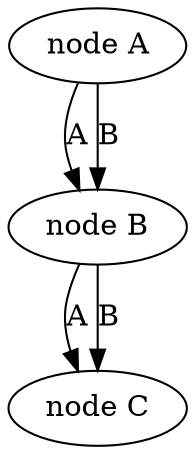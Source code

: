 digraph "WFA@0x7fff0ecde4d8" {
	A [label="node A" onhover="This is node A!"];
	B [label="node B" onhover="This is node B!"];
	C [label="node C" onhover="This is node C!"];

        A->B [label="A" onhover="This is an A edge from A to B!"];
        B->C [label="A" onhover="This is an A edge from B to C!"];

        A->B [label="B" onhover="This is a B edge from A to B!"];
        B->C [label="B" onhover="This is a B edge from B to C!"];
}
